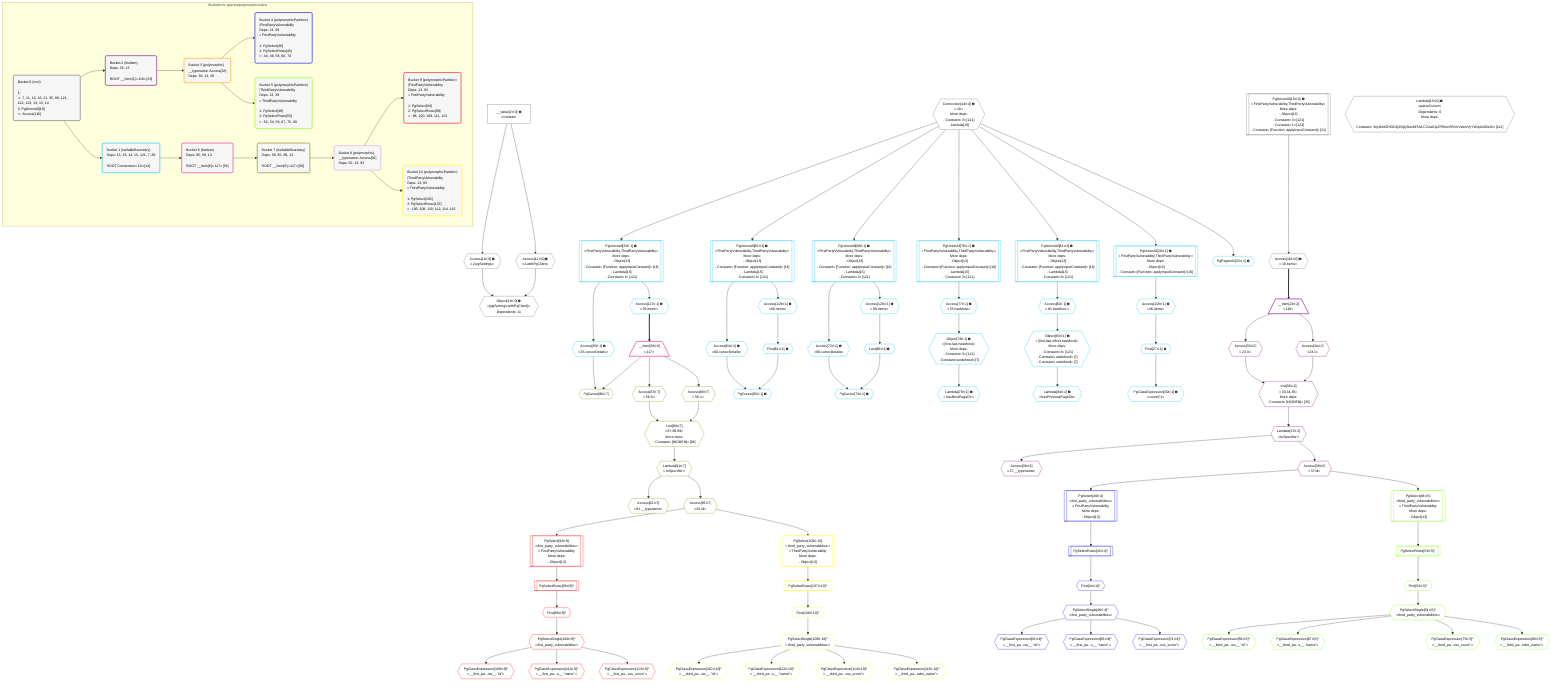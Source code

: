 %%{init: {'themeVariables': { 'fontSize': '12px'}}}%%
graph TD
    classDef path fill:#eee,stroke:#000,color:#000
    classDef plan fill:#fff,stroke-width:1px,color:#000
    classDef itemplan fill:#fff,stroke-width:2px,color:#000
    classDef unbatchedplan fill:#dff,stroke-width:1px,color:#000
    classDef sideeffectplan fill:#fcc,stroke-width:2px,color:#000
    classDef bucket fill:#f6f6f6,color:#000,stroke-width:2px,text-align:left

    subgraph "Buckets for queries/polymorphic/vulns"
    Bucket0("Bucket 0 (root)<br /><br />1: <br />ᐳ: 7, 11, 12, 16, 21, 35, 89, 121, 122, 123, 13, 15, 14<br />2: PgUnionAll[19]<br />ᐳ: Access[116]"):::bucket
    Bucket1("Bucket 1 (nullableBoundary)<br />Deps: 13, 16, 14, 15, 121, 7, 89<br /><br />ROOT Connectionᐸ10ᐳ[14]"):::bucket
    Bucket2("Bucket 2 (listItem)<br />Deps: 35, 13<br /><br />ROOT __Item{2}ᐸ116ᐳ[23]"):::bucket
    Bucket3("Bucket 3 (polymorphic)<br />__typename: Access[38]<br />Deps: 38, 13, 39"):::bucket
    Bucket4("Bucket 4 (polymorphicPartition)<br />|FirstPartyVulnerability<br />Deps: 13, 39<br />ᐳFirstPartyVulnerability<br /><br />1: PgSelect[40]<br />2: PgSelectRows[45]<br />ᐳ: 44, 46, 58, 66, 74"):::bucket
    Bucket5("Bucket 5 (polymorphicPartition)<br />|ThirdPartyVulnerability<br />Deps: 13, 39<br />ᐳThirdPartyVulnerability<br /><br />1: PgSelect[48]<br />2: PgSelectRows[53]<br />ᐳ: 52, 54, 59, 67, 75, 80"):::bucket
    Bucket6("Bucket 6 (listItem)<br />Deps: 85, 89, 13<br /><br />ROOT __Item{6}ᐸ117ᐳ[56]"):::bucket
    Bucket7("Bucket 7 (nullableBoundary)<br />Deps: 56, 85, 89, 13<br /><br />ROOT __Item{6}ᐸ117ᐳ[56]"):::bucket
    Bucket8("Bucket 8 (polymorphic)<br />__typename: Access[92]<br />Deps: 92, 13, 93"):::bucket
    Bucket9("Bucket 9 (polymorphicPartition)<br />|FirstPartyVulnerability<br />Deps: 13, 93<br />ᐳFirstPartyVulnerability<br /><br />1: PgSelect[94]<br />2: PgSelectRows[99]<br />ᐳ: 98, 100, 109, 111, 113"):::bucket
    Bucket10("Bucket 10 (polymorphicPartition)<br />|ThirdPartyVulnerability<br />Deps: 13, 93<br />ᐳThirdPartyVulnerability<br /><br />1: PgSelect[102]<br />2: PgSelectRows[107]<br />ᐳ: 106, 108, 110, 112, 114, 115"):::bucket
    end
    Bucket0 --> Bucket1 & Bucket2
    Bucket1 --> Bucket6
    Bucket2 --> Bucket3
    Bucket3 --> Bucket4 & Bucket5
    Bucket6 --> Bucket7
    Bucket7 --> Bucket8
    Bucket8 --> Bucket9 & Bucket10

    %% plan dependencies
    PgUnionAll19[["PgUnionAll[19∈0] ➊<br />ᐸFirstPartyVulnerability,ThirdPartyVulnerabilityᐳ<br />More deps:<br />- Object[13]<br />- Constantᐸ3ᐳ[121]<br />- Constantᐸ1ᐳ[123]<br />- Constantᐸ[Function: applyInputConstant]ᐳ[21]"]]:::plan
    Object13{{"Object[13∈0] ➊<br />ᐸ{pgSettings,withPgClient}ᐳ<br />Dependents: 11"}}:::plan
    Access11{{"Access[11∈0] ➊<br />ᐸ2.pgSettingsᐳ"}}:::plan
    Access12{{"Access[12∈0] ➊<br />ᐸ2.withPgClientᐳ"}}:::plan
    Access11 & Access12 --> Object13
    Connection14{{"Connection[14∈0] ➊<br />ᐸ10ᐳ<br />More deps:<br />- Constantᐸ3ᐳ[121]<br />- Lambda[15]"}}:::plan
    __Value2["__Value[2∈0] ➊<br />ᐸcontextᐳ"]:::plan
    __Value2 --> Access11
    __Value2 --> Access12
    Lambda15{{"Lambda[15∈0] ➊<br />ᐸparseCursorᐳ<br />Dependents: 6<br />More deps:<br />- Constantᐸ'WyJkNGRlODQ2NjQ3IiwiMTAiLCJUaGlyZFBhcnR5VnVsbmVyYWJpbGl0eSIᐳ[122]"}}:::plan
    Access116{{"Access[116∈0] ➊<br />ᐸ19.itemsᐳ"}}:::plan
    PgUnionAll19 --> Access116
    PgUnionAll25[["PgUnionAll[25∈1] ➊<br />ᐸFirstPartyVulnerability,ThirdPartyVulnerabilityᐳ<br />More deps:<br />- Object[13]<br />- Constantᐸ[Function: applyInputConstant]ᐳ[16]<br />- Lambda[15]<br />- Constantᐸ3ᐳ[121]"]]:::plan
    Connection14 --> PgUnionAll25
    PgUnionAll60[["PgUnionAll[60∈1] ➊<br />ᐸFirstPartyVulnerability,ThirdPartyVulnerabilityᐳ<br />More deps:<br />- Object[13]<br />- Constantᐸ[Function: applyInputConstant]ᐳ[16]<br />- Lambda[15]<br />- Constantᐸ3ᐳ[121]"]]:::plan
    Connection14 --> PgUnionAll60
    PgUnionAll68[["PgUnionAll[68∈1] ➊<br />ᐸFirstPartyVulnerability,ThirdPartyVulnerabilityᐳ<br />More deps:<br />- Object[13]<br />- Constantᐸ[Function: applyInputConstant]ᐳ[16]<br />- Lambda[15]<br />- Constantᐸ3ᐳ[121]"]]:::plan
    Connection14 --> PgUnionAll68
    PgUnionAll76[["PgUnionAll[76∈1] ➊<br />ᐸFirstPartyVulnerability,ThirdPartyVulnerabilityᐳ<br />More deps:<br />- Object[13]<br />- Constantᐸ[Function: applyInputConstant]ᐳ[16]<br />- Lambda[15]<br />- Constantᐸ3ᐳ[121]"]]:::plan
    Connection14 --> PgUnionAll76
    PgUnionAll81[["PgUnionAll[81∈1] ➊<br />ᐸFirstPartyVulnerability,ThirdPartyVulnerabilityᐳ<br />More deps:<br />- Object[13]<br />- Constantᐸ[Function: applyInputConstant]ᐳ[16]<br />- Lambda[15]<br />- Constantᐸ3ᐳ[121]"]]:::plan
    Connection14 --> PgUnionAll81
    Object83{{"Object[83∈1] ➊<br />ᐸ{first,last,offset,hasMore}ᐳ<br />More deps:<br />- Constantᐸ3ᐳ[121]<br />- Constantᐸundefinedᐳ[7]<br />- Constantᐸundefinedᐳ[7]"}}:::plan
    Access82{{"Access[82∈1] ➊<br />ᐸ81.hasMoreᐳ"}}:::plan
    Access82 --> Object83
    PgUnionAll26[["PgUnionAll[26∈1] ➊<br />ᐸFirstPartyVulnerability,ThirdPartyVulnerabilityᐳ<br />More deps:<br />- Object[13]<br />- Constantᐸ[Function: applyInputConstant]ᐳ[16]"]]:::plan
    Connection14 --> PgUnionAll26
    Object78{{"Object[78∈1] ➊<br />ᐸ{first,last,hasMore}ᐳ<br />More deps:<br />- Constantᐸ3ᐳ[121]<br />- Constantᐸundefinedᐳ[7]"}}:::plan
    Access77{{"Access[77∈1] ➊<br />ᐸ76.hasMoreᐳ"}}:::plan
    Access77 --> Object78
    PgCursor65{{"PgCursor[65∈1] ➊"}}:::plan
    First61{{"First[61∈1] ➊"}}:::plan
    Access64{{"Access[64∈1] ➊<br />ᐸ60.cursorDetailsᐳ"}}:::plan
    First61 & Access64 --> PgCursor65
    PgCursor73{{"PgCursor[73∈1] ➊"}}:::plan
    Last69{{"Last[69∈1] ➊"}}:::plan
    Access72{{"Access[72∈1] ➊<br />ᐸ68.cursorDetailsᐳ"}}:::plan
    Last69 & Access72 --> PgCursor73
    First27{{"First[27∈1] ➊"}}:::plan
    Access118{{"Access[118∈1] ➊<br />ᐸ26.itemsᐳ"}}:::plan
    Access118 --> First27
    PgClassExpression30{{"PgClassExpression[30∈1] ➊<br />ᐸcount(*)ᐳ"}}:::plan
    First27 --> PgClassExpression30
    PgPageInfo32{{"PgPageInfo[32∈1] ➊"}}:::plan
    Connection14 --> PgPageInfo32
    Access119{{"Access[119∈1] ➊<br />ᐸ60.itemsᐳ"}}:::plan
    Access119 --> First61
    PgUnionAll60 --> Access64
    Access120{{"Access[120∈1] ➊<br />ᐸ68.itemsᐳ"}}:::plan
    Access120 --> Last69
    PgUnionAll68 --> Access72
    PgUnionAll76 --> Access77
    Lambda79{{"Lambda[79∈1] ➊<br />ᐸhasNextPageCbᐳ"}}:::plan
    Object78 --> Lambda79
    PgUnionAll81 --> Access82
    Lambda84{{"Lambda[84∈1] ➊<br />ᐸhasPreviousPageCbᐳ"}}:::plan
    Object83 --> Lambda84
    Access85{{"Access[85∈1] ➊<br />ᐸ25.cursorDetailsᐳ"}}:::plan
    PgUnionAll25 --> Access85
    Access117{{"Access[117∈1] ➊<br />ᐸ25.itemsᐳ"}}:::plan
    PgUnionAll25 --> Access117
    PgUnionAll26 --> Access118
    PgUnionAll60 --> Access119
    PgUnionAll68 --> Access120
    List36{{"List[36∈2]<br />ᐸ33,34,35ᐳ<br />More deps:<br />- Constantᐸ[HIDDEN]ᐳ[35]"}}:::plan
    Access33{{"Access[33∈2]<br />ᐸ23.0ᐳ"}}:::plan
    Access34{{"Access[34∈2]<br />ᐸ23.1ᐳ"}}:::plan
    Access33 & Access34 --> List36
    __Item23[/"__Item[23∈2]<br />ᐸ116ᐳ"\]:::itemplan
    Access116 ==> __Item23
    __Item23 --> Access33
    __Item23 --> Access34
    Lambda37{{"Lambda[37∈2]<br />ᐸtoSpecifierᐳ"}}:::plan
    List36 --> Lambda37
    Access38{{"Access[38∈2]<br />ᐸ37.__typenameᐳ"}}:::plan
    Lambda37 --> Access38
    Access39{{"Access[39∈2]<br />ᐸ37.idᐳ"}}:::plan
    Lambda37 --> Access39
    PgSelect40[["PgSelect[40∈4]<br />ᐸfirst_party_vulnerabilitiesᐳ<br />ᐳFirstPartyVulnerability<br />More deps:<br />- Object[13]"]]:::plan
    Access39 --> PgSelect40
    First44{{"First[44∈4]^"}}:::plan
    PgSelectRows45[["PgSelectRows[45∈4]^"]]:::plan
    PgSelectRows45 --> First44
    PgSelect40 --> PgSelectRows45
    PgSelectSingle46{{"PgSelectSingle[46∈4]^<br />ᐸfirst_party_vulnerabilitiesᐳ"}}:::plan
    First44 --> PgSelectSingle46
    PgClassExpression58{{"PgClassExpression[58∈4]^<br />ᐸ__first_pa...ies__.”id”ᐳ"}}:::plan
    PgSelectSingle46 --> PgClassExpression58
    PgClassExpression66{{"PgClassExpression[66∈4]^<br />ᐸ__first_pa...s__.”name”ᐳ"}}:::plan
    PgSelectSingle46 --> PgClassExpression66
    PgClassExpression74{{"PgClassExpression[74∈4]^<br />ᐸ__first_pa...vss_score”ᐳ"}}:::plan
    PgSelectSingle46 --> PgClassExpression74
    PgSelect48[["PgSelect[48∈5]<br />ᐸthird_party_vulnerabilitiesᐳ<br />ᐳThirdPartyVulnerability<br />More deps:<br />- Object[13]"]]:::plan
    Access39 --> PgSelect48
    First52{{"First[52∈5]^"}}:::plan
    PgSelectRows53[["PgSelectRows[53∈5]^"]]:::plan
    PgSelectRows53 --> First52
    PgSelect48 --> PgSelectRows53
    PgSelectSingle54{{"PgSelectSingle[54∈5]^<br />ᐸthird_party_vulnerabilitiesᐳ"}}:::plan
    First52 --> PgSelectSingle54
    PgClassExpression59{{"PgClassExpression[59∈5]^<br />ᐸ__third_pa...ies__.”id”ᐳ"}}:::plan
    PgSelectSingle54 --> PgClassExpression59
    PgClassExpression67{{"PgClassExpression[67∈5]^<br />ᐸ__third_pa...s__.”name”ᐳ"}}:::plan
    PgSelectSingle54 --> PgClassExpression67
    PgClassExpression75{{"PgClassExpression[75∈5]^<br />ᐸ__third_pa...vss_score”ᐳ"}}:::plan
    PgSelectSingle54 --> PgClassExpression75
    PgClassExpression80{{"PgClassExpression[80∈5]^<br />ᐸ__third_pa...ndor_name”ᐳ"}}:::plan
    PgSelectSingle54 --> PgClassExpression80
    __Item56[/"__Item[56∈6]<br />ᐸ117ᐳ"\]:::itemplan
    Access117 ==> __Item56
    List90{{"List[90∈7]<br />ᐸ87,88,89ᐳ<br />More deps:<br />- Constantᐸ[HIDDEN]ᐳ[89]"}}:::plan
    Access87{{"Access[87∈7]<br />ᐸ56.0ᐳ"}}:::plan
    Access88{{"Access[88∈7]<br />ᐸ56.1ᐳ"}}:::plan
    Access87 & Access88 --> List90
    PgCursor86{{"PgCursor[86∈7]"}}:::plan
    __Item56 & Access85 --> PgCursor86
    __Item56 --> Access87
    __Item56 --> Access88
    Lambda91{{"Lambda[91∈7]<br />ᐸtoSpecifierᐳ"}}:::plan
    List90 --> Lambda91
    Access92{{"Access[92∈7]<br />ᐸ91.__typenameᐳ"}}:::plan
    Lambda91 --> Access92
    Access93{{"Access[93∈7]<br />ᐸ91.idᐳ"}}:::plan
    Lambda91 --> Access93
    PgSelect94[["PgSelect[94∈9]<br />ᐸfirst_party_vulnerabilitiesᐳ<br />ᐳFirstPartyVulnerability<br />More deps:<br />- Object[13]"]]:::plan
    Access93 --> PgSelect94
    First98{{"First[98∈9]^"}}:::plan
    PgSelectRows99[["PgSelectRows[99∈9]^"]]:::plan
    PgSelectRows99 --> First98
    PgSelect94 --> PgSelectRows99
    PgSelectSingle100{{"PgSelectSingle[100∈9]^<br />ᐸfirst_party_vulnerabilitiesᐳ"}}:::plan
    First98 --> PgSelectSingle100
    PgClassExpression109{{"PgClassExpression[109∈9]^<br />ᐸ__first_pa...ies__.”id”ᐳ"}}:::plan
    PgSelectSingle100 --> PgClassExpression109
    PgClassExpression111{{"PgClassExpression[111∈9]^<br />ᐸ__first_pa...s__.”name”ᐳ"}}:::plan
    PgSelectSingle100 --> PgClassExpression111
    PgClassExpression113{{"PgClassExpression[113∈9]^<br />ᐸ__first_pa...vss_score”ᐳ"}}:::plan
    PgSelectSingle100 --> PgClassExpression113
    PgSelect102[["PgSelect[102∈10]<br />ᐸthird_party_vulnerabilitiesᐳ<br />ᐳThirdPartyVulnerability<br />More deps:<br />- Object[13]"]]:::plan
    Access93 --> PgSelect102
    First106{{"First[106∈10]^"}}:::plan
    PgSelectRows107[["PgSelectRows[107∈10]^"]]:::plan
    PgSelectRows107 --> First106
    PgSelect102 --> PgSelectRows107
    PgSelectSingle108{{"PgSelectSingle[108∈10]^<br />ᐸthird_party_vulnerabilitiesᐳ"}}:::plan
    First106 --> PgSelectSingle108
    PgClassExpression110{{"PgClassExpression[110∈10]^<br />ᐸ__third_pa...ies__.”id”ᐳ"}}:::plan
    PgSelectSingle108 --> PgClassExpression110
    PgClassExpression112{{"PgClassExpression[112∈10]^<br />ᐸ__third_pa...s__.”name”ᐳ"}}:::plan
    PgSelectSingle108 --> PgClassExpression112
    PgClassExpression114{{"PgClassExpression[114∈10]^<br />ᐸ__third_pa...vss_score”ᐳ"}}:::plan
    PgSelectSingle108 --> PgClassExpression114
    PgClassExpression115{{"PgClassExpression[115∈10]^<br />ᐸ__third_pa...ndor_name”ᐳ"}}:::plan
    PgSelectSingle108 --> PgClassExpression115

    %% define steps
    classDef bucket0 stroke:#696969
    class Bucket0,__Value2,Access11,Access12,Object13,Connection14,Lambda15,PgUnionAll19,Access116 bucket0
    classDef bucket1 stroke:#00bfff
    class Bucket1,PgUnionAll25,PgUnionAll26,First27,PgClassExpression30,PgPageInfo32,PgUnionAll60,First61,Access64,PgCursor65,PgUnionAll68,Last69,Access72,PgCursor73,PgUnionAll76,Access77,Object78,Lambda79,PgUnionAll81,Access82,Object83,Lambda84,Access85,Access117,Access118,Access119,Access120 bucket1
    classDef bucket2 stroke:#7f007f
    class Bucket2,__Item23,Access33,Access34,List36,Lambda37,Access38,Access39 bucket2
    classDef bucket3 stroke:#ffa500
    class Bucket3 bucket3
    classDef bucket4 stroke:#0000ff
    class Bucket4,PgSelect40,First44,PgSelectRows45,PgSelectSingle46,PgClassExpression58,PgClassExpression66,PgClassExpression74 bucket4
    classDef bucket5 stroke:#7fff00
    class Bucket5,PgSelect48,First52,PgSelectRows53,PgSelectSingle54,PgClassExpression59,PgClassExpression67,PgClassExpression75,PgClassExpression80 bucket5
    classDef bucket6 stroke:#ff1493
    class Bucket6,__Item56 bucket6
    classDef bucket7 stroke:#808000
    class Bucket7,PgCursor86,Access87,Access88,List90,Lambda91,Access92,Access93 bucket7
    classDef bucket8 stroke:#dda0dd
    class Bucket8 bucket8
    classDef bucket9 stroke:#ff0000
    class Bucket9,PgSelect94,First98,PgSelectRows99,PgSelectSingle100,PgClassExpression109,PgClassExpression111,PgClassExpression113 bucket9
    classDef bucket10 stroke:#ffff00
    class Bucket10,PgSelect102,First106,PgSelectRows107,PgSelectSingle108,PgClassExpression110,PgClassExpression112,PgClassExpression114,PgClassExpression115 bucket10